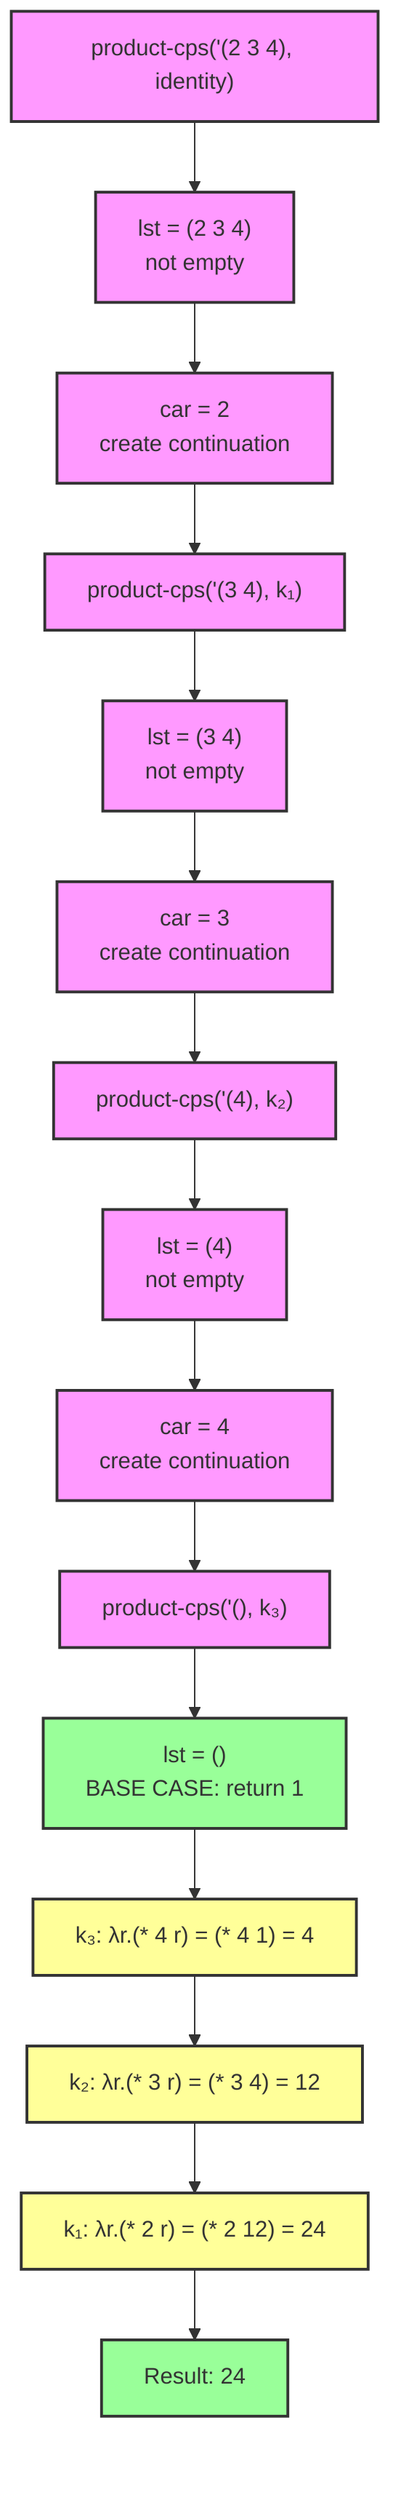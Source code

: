 graph TD
    classDef baseCase fill:#9f9,stroke:#333,stroke-width:2px
    classDef recursive fill:#f9f,stroke:#333,stroke-width:2px
    classDef continuation fill:#ff9,stroke:#333,stroke-width:2px

    START["product-cps('(2 3 4), identity)"]:::recursive
    P1["lst = (2 3 4)<br/>not empty"]:::recursive
    P2["car = 2<br/>create continuation"]:::recursive
    P3["product-cps('(3 4), k₁)"]:::recursive
    P4["lst = (3 4)<br/>not empty"]:::recursive
    P5["car = 3<br/>create continuation"]:::recursive
    P6["product-cps('(4), k₂)"]:::recursive
    P7["lst = (4)<br/>not empty"]:::recursive
    P8["car = 4<br/>create continuation"]:::recursive
    P9["product-cps('(), k₃)"]:::recursive
    P10["lst = ()<br/>BASE CASE: return 1"]:::baseCase
    K3["k₃: λr.(* 4 r) = (* 4 1) = 4"]:::continuation
    K2["k₂: λr.(* 3 r) = (* 3 4) = 12"]:::continuation
    K1["k₁: λr.(* 2 r) = (* 2 12) = 24"]:::continuation
    RESULT["Result: 24"]:::baseCase

    START --> P1
    P1 --> P2
    P2 --> P3
    P3 --> P4
    P4 --> P5
    P5 --> P6
    P6 --> P7
    P7 --> P8
    P8 --> P9
    P9 --> P10
    P10 --> K3
    K3 --> K2
    K2 --> K1
    K1 --> RESULT